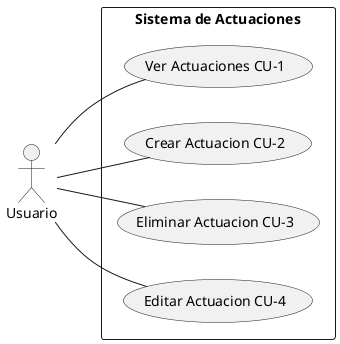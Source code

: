 @startuml CaseUseGeneral
left to right direction
actor Usuario as user

rectangle "Sistema de Actuaciones" {
  (Ver Actuaciones CU-1) as (CU1)
  (Crear Actuacion CU-2) as (CU2)
  (Eliminar Actuacion CU-3) as (CU3)
  (Editar Actuacion CU-4) as (CU4)
}

user -- (CU1)
user -- (CU2)
user -- (CU3)
user -- (CU4)
@enduml
